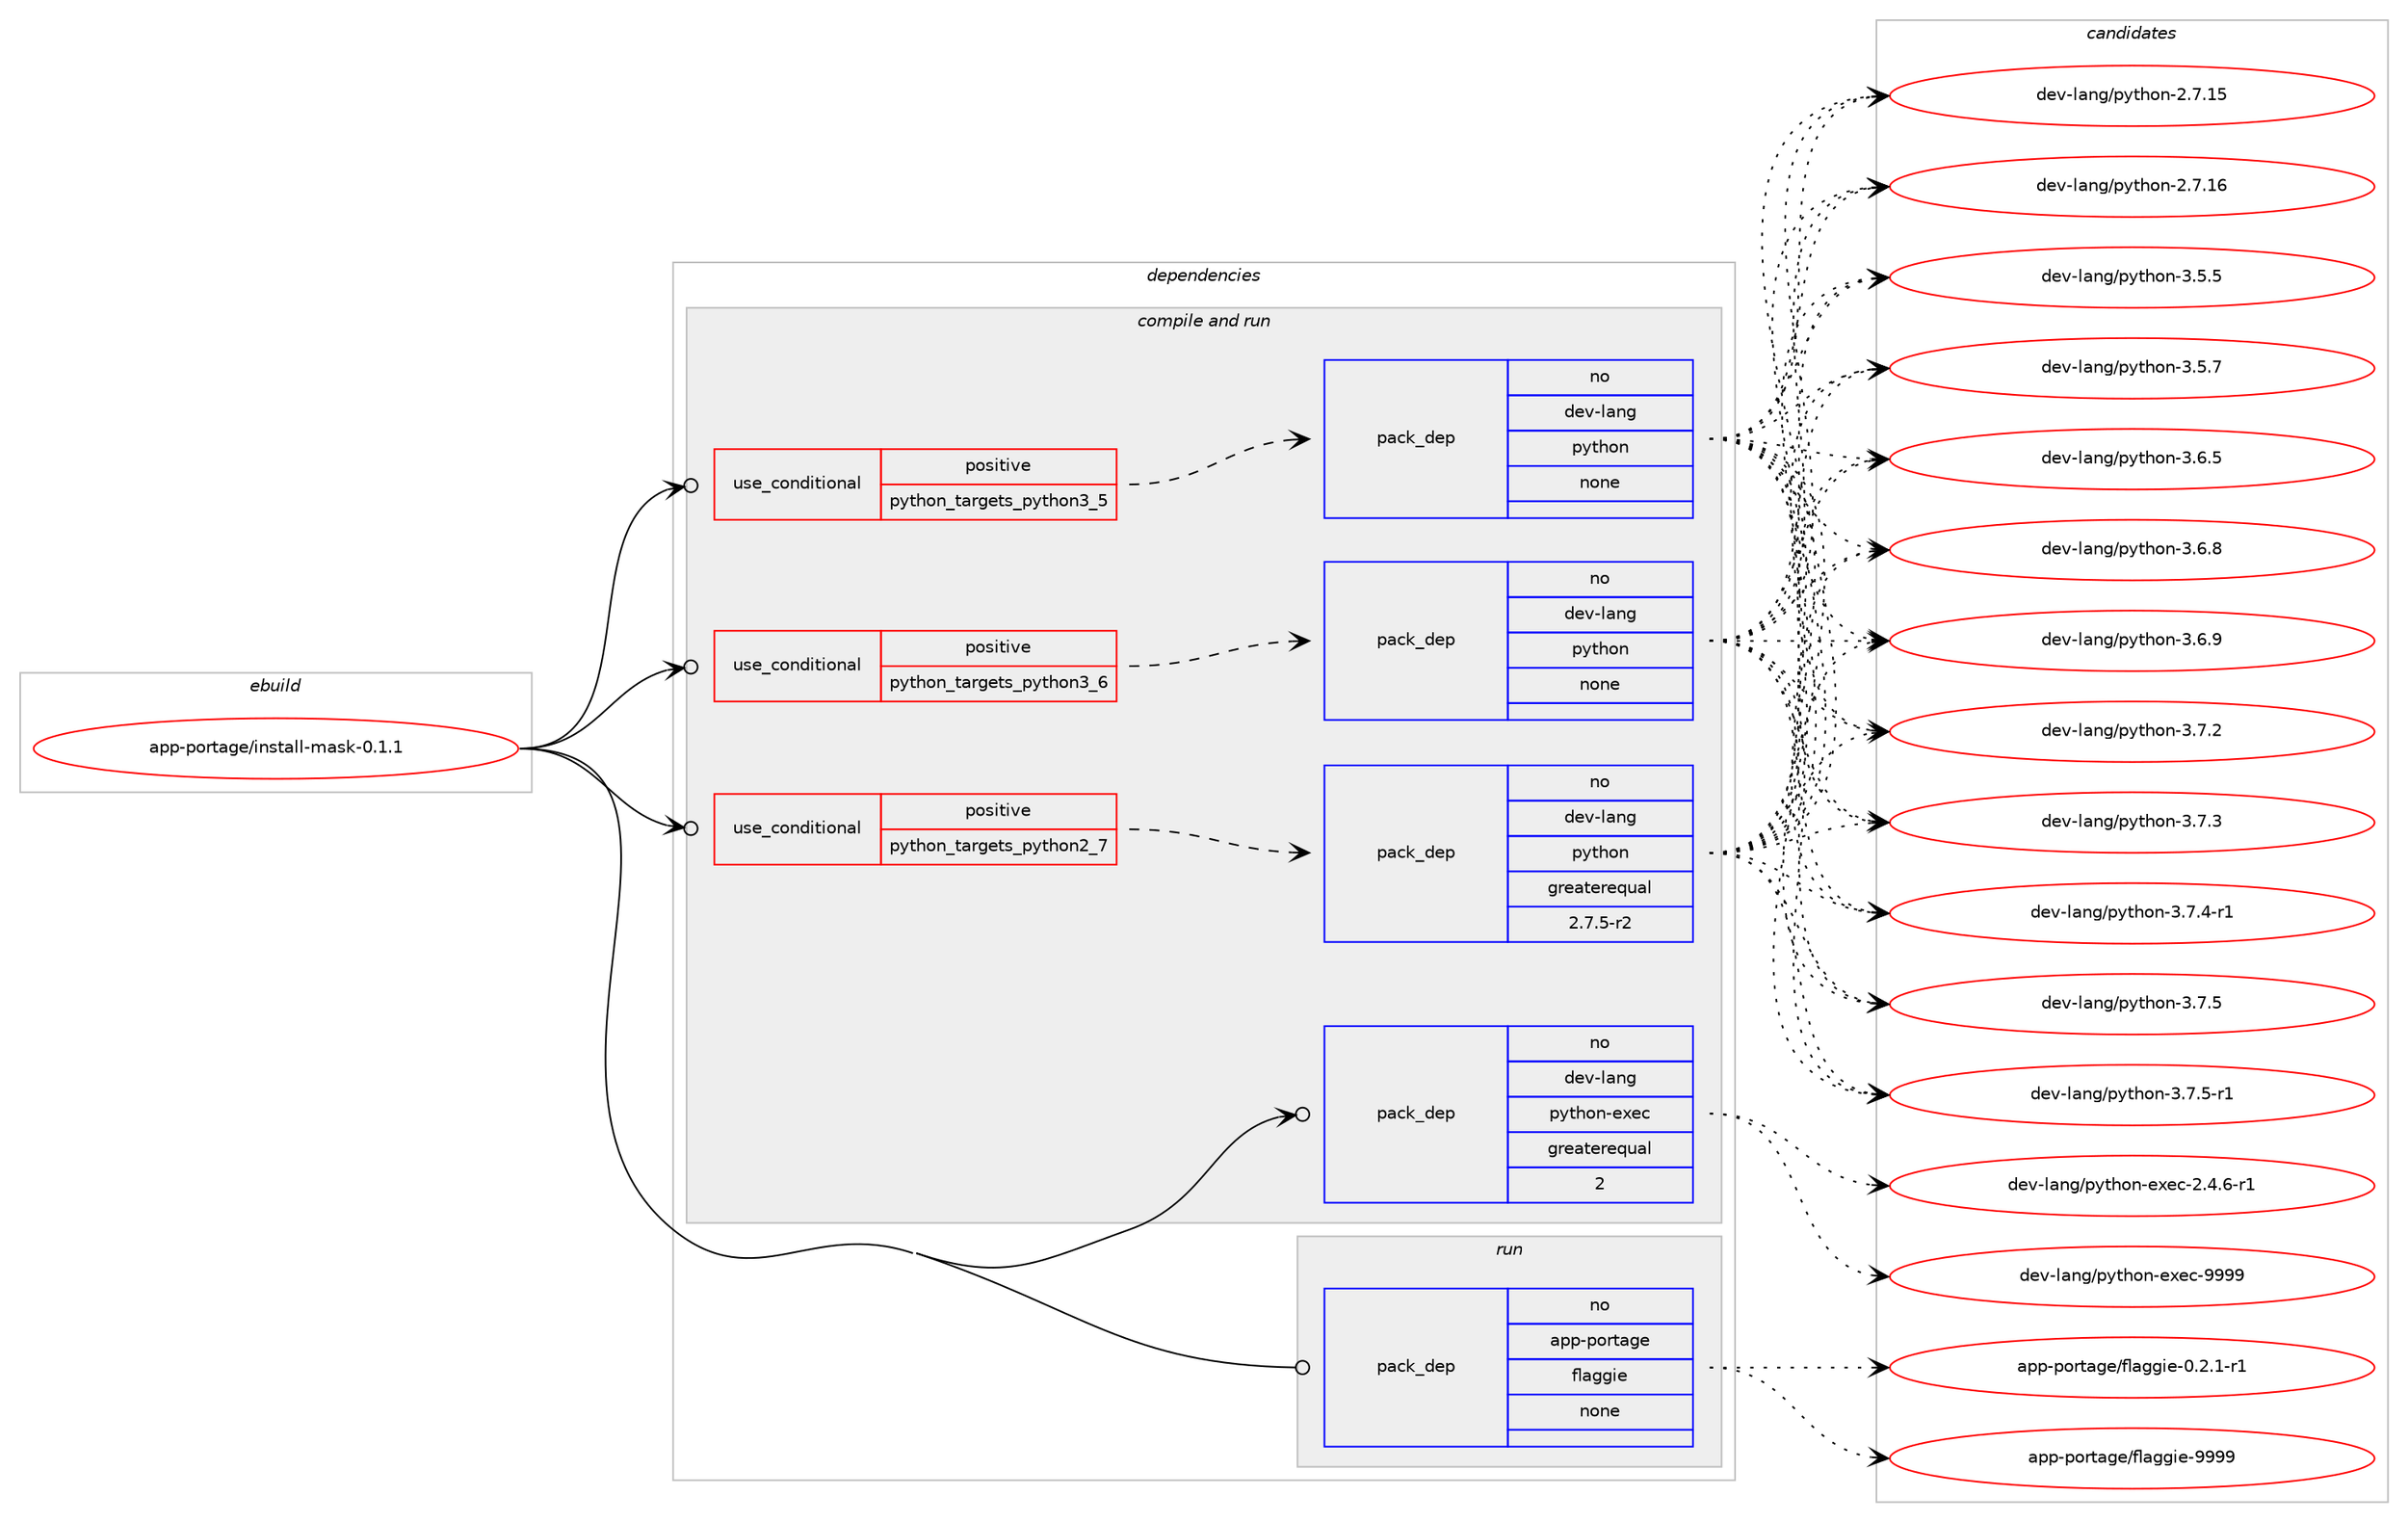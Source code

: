 digraph prolog {

# *************
# Graph options
# *************

newrank=true;
concentrate=true;
compound=true;
graph [rankdir=LR,fontname=Helvetica,fontsize=10,ranksep=1.5];#, ranksep=2.5, nodesep=0.2];
edge  [arrowhead=vee];
node  [fontname=Helvetica,fontsize=10];

# **********
# The ebuild
# **********

subgraph cluster_leftcol {
color=gray;
rank=same;
label=<<i>ebuild</i>>;
id [label="app-portage/install-mask-0.1.1", color=red, width=4, href="../app-portage/install-mask-0.1.1.svg"];
}

# ****************
# The dependencies
# ****************

subgraph cluster_midcol {
color=gray;
label=<<i>dependencies</i>>;
subgraph cluster_compile {
fillcolor="#eeeeee";
style=filled;
label=<<i>compile</i>>;
}
subgraph cluster_compileandrun {
fillcolor="#eeeeee";
style=filled;
label=<<i>compile and run</i>>;
subgraph cond120738 {
dependency506055 [label=<<TABLE BORDER="0" CELLBORDER="1" CELLSPACING="0" CELLPADDING="4"><TR><TD ROWSPAN="3" CELLPADDING="10">use_conditional</TD></TR><TR><TD>positive</TD></TR><TR><TD>python_targets_python2_7</TD></TR></TABLE>>, shape=none, color=red];
subgraph pack376181 {
dependency506056 [label=<<TABLE BORDER="0" CELLBORDER="1" CELLSPACING="0" CELLPADDING="4" WIDTH="220"><TR><TD ROWSPAN="6" CELLPADDING="30">pack_dep</TD></TR><TR><TD WIDTH="110">no</TD></TR><TR><TD>dev-lang</TD></TR><TR><TD>python</TD></TR><TR><TD>greaterequal</TD></TR><TR><TD>2.7.5-r2</TD></TR></TABLE>>, shape=none, color=blue];
}
dependency506055:e -> dependency506056:w [weight=20,style="dashed",arrowhead="vee"];
}
id:e -> dependency506055:w [weight=20,style="solid",arrowhead="odotvee"];
subgraph cond120739 {
dependency506057 [label=<<TABLE BORDER="0" CELLBORDER="1" CELLSPACING="0" CELLPADDING="4"><TR><TD ROWSPAN="3" CELLPADDING="10">use_conditional</TD></TR><TR><TD>positive</TD></TR><TR><TD>python_targets_python3_5</TD></TR></TABLE>>, shape=none, color=red];
subgraph pack376182 {
dependency506058 [label=<<TABLE BORDER="0" CELLBORDER="1" CELLSPACING="0" CELLPADDING="4" WIDTH="220"><TR><TD ROWSPAN="6" CELLPADDING="30">pack_dep</TD></TR><TR><TD WIDTH="110">no</TD></TR><TR><TD>dev-lang</TD></TR><TR><TD>python</TD></TR><TR><TD>none</TD></TR><TR><TD></TD></TR></TABLE>>, shape=none, color=blue];
}
dependency506057:e -> dependency506058:w [weight=20,style="dashed",arrowhead="vee"];
}
id:e -> dependency506057:w [weight=20,style="solid",arrowhead="odotvee"];
subgraph cond120740 {
dependency506059 [label=<<TABLE BORDER="0" CELLBORDER="1" CELLSPACING="0" CELLPADDING="4"><TR><TD ROWSPAN="3" CELLPADDING="10">use_conditional</TD></TR><TR><TD>positive</TD></TR><TR><TD>python_targets_python3_6</TD></TR></TABLE>>, shape=none, color=red];
subgraph pack376183 {
dependency506060 [label=<<TABLE BORDER="0" CELLBORDER="1" CELLSPACING="0" CELLPADDING="4" WIDTH="220"><TR><TD ROWSPAN="6" CELLPADDING="30">pack_dep</TD></TR><TR><TD WIDTH="110">no</TD></TR><TR><TD>dev-lang</TD></TR><TR><TD>python</TD></TR><TR><TD>none</TD></TR><TR><TD></TD></TR></TABLE>>, shape=none, color=blue];
}
dependency506059:e -> dependency506060:w [weight=20,style="dashed",arrowhead="vee"];
}
id:e -> dependency506059:w [weight=20,style="solid",arrowhead="odotvee"];
subgraph pack376184 {
dependency506061 [label=<<TABLE BORDER="0" CELLBORDER="1" CELLSPACING="0" CELLPADDING="4" WIDTH="220"><TR><TD ROWSPAN="6" CELLPADDING="30">pack_dep</TD></TR><TR><TD WIDTH="110">no</TD></TR><TR><TD>dev-lang</TD></TR><TR><TD>python-exec</TD></TR><TR><TD>greaterequal</TD></TR><TR><TD>2</TD></TR></TABLE>>, shape=none, color=blue];
}
id:e -> dependency506061:w [weight=20,style="solid",arrowhead="odotvee"];
}
subgraph cluster_run {
fillcolor="#eeeeee";
style=filled;
label=<<i>run</i>>;
subgraph pack376185 {
dependency506062 [label=<<TABLE BORDER="0" CELLBORDER="1" CELLSPACING="0" CELLPADDING="4" WIDTH="220"><TR><TD ROWSPAN="6" CELLPADDING="30">pack_dep</TD></TR><TR><TD WIDTH="110">no</TD></TR><TR><TD>app-portage</TD></TR><TR><TD>flaggie</TD></TR><TR><TD>none</TD></TR><TR><TD></TD></TR></TABLE>>, shape=none, color=blue];
}
id:e -> dependency506062:w [weight=20,style="solid",arrowhead="odot"];
}
}

# **************
# The candidates
# **************

subgraph cluster_choices {
rank=same;
color=gray;
label=<<i>candidates</i>>;

subgraph choice376181 {
color=black;
nodesep=1;
choice10010111845108971101034711212111610411111045504655464953 [label="dev-lang/python-2.7.15", color=red, width=4,href="../dev-lang/python-2.7.15.svg"];
choice10010111845108971101034711212111610411111045504655464954 [label="dev-lang/python-2.7.16", color=red, width=4,href="../dev-lang/python-2.7.16.svg"];
choice100101118451089711010347112121116104111110455146534653 [label="dev-lang/python-3.5.5", color=red, width=4,href="../dev-lang/python-3.5.5.svg"];
choice100101118451089711010347112121116104111110455146534655 [label="dev-lang/python-3.5.7", color=red, width=4,href="../dev-lang/python-3.5.7.svg"];
choice100101118451089711010347112121116104111110455146544653 [label="dev-lang/python-3.6.5", color=red, width=4,href="../dev-lang/python-3.6.5.svg"];
choice100101118451089711010347112121116104111110455146544656 [label="dev-lang/python-3.6.8", color=red, width=4,href="../dev-lang/python-3.6.8.svg"];
choice100101118451089711010347112121116104111110455146544657 [label="dev-lang/python-3.6.9", color=red, width=4,href="../dev-lang/python-3.6.9.svg"];
choice100101118451089711010347112121116104111110455146554650 [label="dev-lang/python-3.7.2", color=red, width=4,href="../dev-lang/python-3.7.2.svg"];
choice100101118451089711010347112121116104111110455146554651 [label="dev-lang/python-3.7.3", color=red, width=4,href="../dev-lang/python-3.7.3.svg"];
choice1001011184510897110103471121211161041111104551465546524511449 [label="dev-lang/python-3.7.4-r1", color=red, width=4,href="../dev-lang/python-3.7.4-r1.svg"];
choice100101118451089711010347112121116104111110455146554653 [label="dev-lang/python-3.7.5", color=red, width=4,href="../dev-lang/python-3.7.5.svg"];
choice1001011184510897110103471121211161041111104551465546534511449 [label="dev-lang/python-3.7.5-r1", color=red, width=4,href="../dev-lang/python-3.7.5-r1.svg"];
dependency506056:e -> choice10010111845108971101034711212111610411111045504655464953:w [style=dotted,weight="100"];
dependency506056:e -> choice10010111845108971101034711212111610411111045504655464954:w [style=dotted,weight="100"];
dependency506056:e -> choice100101118451089711010347112121116104111110455146534653:w [style=dotted,weight="100"];
dependency506056:e -> choice100101118451089711010347112121116104111110455146534655:w [style=dotted,weight="100"];
dependency506056:e -> choice100101118451089711010347112121116104111110455146544653:w [style=dotted,weight="100"];
dependency506056:e -> choice100101118451089711010347112121116104111110455146544656:w [style=dotted,weight="100"];
dependency506056:e -> choice100101118451089711010347112121116104111110455146544657:w [style=dotted,weight="100"];
dependency506056:e -> choice100101118451089711010347112121116104111110455146554650:w [style=dotted,weight="100"];
dependency506056:e -> choice100101118451089711010347112121116104111110455146554651:w [style=dotted,weight="100"];
dependency506056:e -> choice1001011184510897110103471121211161041111104551465546524511449:w [style=dotted,weight="100"];
dependency506056:e -> choice100101118451089711010347112121116104111110455146554653:w [style=dotted,weight="100"];
dependency506056:e -> choice1001011184510897110103471121211161041111104551465546534511449:w [style=dotted,weight="100"];
}
subgraph choice376182 {
color=black;
nodesep=1;
choice10010111845108971101034711212111610411111045504655464953 [label="dev-lang/python-2.7.15", color=red, width=4,href="../dev-lang/python-2.7.15.svg"];
choice10010111845108971101034711212111610411111045504655464954 [label="dev-lang/python-2.7.16", color=red, width=4,href="../dev-lang/python-2.7.16.svg"];
choice100101118451089711010347112121116104111110455146534653 [label="dev-lang/python-3.5.5", color=red, width=4,href="../dev-lang/python-3.5.5.svg"];
choice100101118451089711010347112121116104111110455146534655 [label="dev-lang/python-3.5.7", color=red, width=4,href="../dev-lang/python-3.5.7.svg"];
choice100101118451089711010347112121116104111110455146544653 [label="dev-lang/python-3.6.5", color=red, width=4,href="../dev-lang/python-3.6.5.svg"];
choice100101118451089711010347112121116104111110455146544656 [label="dev-lang/python-3.6.8", color=red, width=4,href="../dev-lang/python-3.6.8.svg"];
choice100101118451089711010347112121116104111110455146544657 [label="dev-lang/python-3.6.9", color=red, width=4,href="../dev-lang/python-3.6.9.svg"];
choice100101118451089711010347112121116104111110455146554650 [label="dev-lang/python-3.7.2", color=red, width=4,href="../dev-lang/python-3.7.2.svg"];
choice100101118451089711010347112121116104111110455146554651 [label="dev-lang/python-3.7.3", color=red, width=4,href="../dev-lang/python-3.7.3.svg"];
choice1001011184510897110103471121211161041111104551465546524511449 [label="dev-lang/python-3.7.4-r1", color=red, width=4,href="../dev-lang/python-3.7.4-r1.svg"];
choice100101118451089711010347112121116104111110455146554653 [label="dev-lang/python-3.7.5", color=red, width=4,href="../dev-lang/python-3.7.5.svg"];
choice1001011184510897110103471121211161041111104551465546534511449 [label="dev-lang/python-3.7.5-r1", color=red, width=4,href="../dev-lang/python-3.7.5-r1.svg"];
dependency506058:e -> choice10010111845108971101034711212111610411111045504655464953:w [style=dotted,weight="100"];
dependency506058:e -> choice10010111845108971101034711212111610411111045504655464954:w [style=dotted,weight="100"];
dependency506058:e -> choice100101118451089711010347112121116104111110455146534653:w [style=dotted,weight="100"];
dependency506058:e -> choice100101118451089711010347112121116104111110455146534655:w [style=dotted,weight="100"];
dependency506058:e -> choice100101118451089711010347112121116104111110455146544653:w [style=dotted,weight="100"];
dependency506058:e -> choice100101118451089711010347112121116104111110455146544656:w [style=dotted,weight="100"];
dependency506058:e -> choice100101118451089711010347112121116104111110455146544657:w [style=dotted,weight="100"];
dependency506058:e -> choice100101118451089711010347112121116104111110455146554650:w [style=dotted,weight="100"];
dependency506058:e -> choice100101118451089711010347112121116104111110455146554651:w [style=dotted,weight="100"];
dependency506058:e -> choice1001011184510897110103471121211161041111104551465546524511449:w [style=dotted,weight="100"];
dependency506058:e -> choice100101118451089711010347112121116104111110455146554653:w [style=dotted,weight="100"];
dependency506058:e -> choice1001011184510897110103471121211161041111104551465546534511449:w [style=dotted,weight="100"];
}
subgraph choice376183 {
color=black;
nodesep=1;
choice10010111845108971101034711212111610411111045504655464953 [label="dev-lang/python-2.7.15", color=red, width=4,href="../dev-lang/python-2.7.15.svg"];
choice10010111845108971101034711212111610411111045504655464954 [label="dev-lang/python-2.7.16", color=red, width=4,href="../dev-lang/python-2.7.16.svg"];
choice100101118451089711010347112121116104111110455146534653 [label="dev-lang/python-3.5.5", color=red, width=4,href="../dev-lang/python-3.5.5.svg"];
choice100101118451089711010347112121116104111110455146534655 [label="dev-lang/python-3.5.7", color=red, width=4,href="../dev-lang/python-3.5.7.svg"];
choice100101118451089711010347112121116104111110455146544653 [label="dev-lang/python-3.6.5", color=red, width=4,href="../dev-lang/python-3.6.5.svg"];
choice100101118451089711010347112121116104111110455146544656 [label="dev-lang/python-3.6.8", color=red, width=4,href="../dev-lang/python-3.6.8.svg"];
choice100101118451089711010347112121116104111110455146544657 [label="dev-lang/python-3.6.9", color=red, width=4,href="../dev-lang/python-3.6.9.svg"];
choice100101118451089711010347112121116104111110455146554650 [label="dev-lang/python-3.7.2", color=red, width=4,href="../dev-lang/python-3.7.2.svg"];
choice100101118451089711010347112121116104111110455146554651 [label="dev-lang/python-3.7.3", color=red, width=4,href="../dev-lang/python-3.7.3.svg"];
choice1001011184510897110103471121211161041111104551465546524511449 [label="dev-lang/python-3.7.4-r1", color=red, width=4,href="../dev-lang/python-3.7.4-r1.svg"];
choice100101118451089711010347112121116104111110455146554653 [label="dev-lang/python-3.7.5", color=red, width=4,href="../dev-lang/python-3.7.5.svg"];
choice1001011184510897110103471121211161041111104551465546534511449 [label="dev-lang/python-3.7.5-r1", color=red, width=4,href="../dev-lang/python-3.7.5-r1.svg"];
dependency506060:e -> choice10010111845108971101034711212111610411111045504655464953:w [style=dotted,weight="100"];
dependency506060:e -> choice10010111845108971101034711212111610411111045504655464954:w [style=dotted,weight="100"];
dependency506060:e -> choice100101118451089711010347112121116104111110455146534653:w [style=dotted,weight="100"];
dependency506060:e -> choice100101118451089711010347112121116104111110455146534655:w [style=dotted,weight="100"];
dependency506060:e -> choice100101118451089711010347112121116104111110455146544653:w [style=dotted,weight="100"];
dependency506060:e -> choice100101118451089711010347112121116104111110455146544656:w [style=dotted,weight="100"];
dependency506060:e -> choice100101118451089711010347112121116104111110455146544657:w [style=dotted,weight="100"];
dependency506060:e -> choice100101118451089711010347112121116104111110455146554650:w [style=dotted,weight="100"];
dependency506060:e -> choice100101118451089711010347112121116104111110455146554651:w [style=dotted,weight="100"];
dependency506060:e -> choice1001011184510897110103471121211161041111104551465546524511449:w [style=dotted,weight="100"];
dependency506060:e -> choice100101118451089711010347112121116104111110455146554653:w [style=dotted,weight="100"];
dependency506060:e -> choice1001011184510897110103471121211161041111104551465546534511449:w [style=dotted,weight="100"];
}
subgraph choice376184 {
color=black;
nodesep=1;
choice10010111845108971101034711212111610411111045101120101994550465246544511449 [label="dev-lang/python-exec-2.4.6-r1", color=red, width=4,href="../dev-lang/python-exec-2.4.6-r1.svg"];
choice10010111845108971101034711212111610411111045101120101994557575757 [label="dev-lang/python-exec-9999", color=red, width=4,href="../dev-lang/python-exec-9999.svg"];
dependency506061:e -> choice10010111845108971101034711212111610411111045101120101994550465246544511449:w [style=dotted,weight="100"];
dependency506061:e -> choice10010111845108971101034711212111610411111045101120101994557575757:w [style=dotted,weight="100"];
}
subgraph choice376185 {
color=black;
nodesep=1;
choice97112112451121111141169710310147102108971031031051014548465046494511449 [label="app-portage/flaggie-0.2.1-r1", color=red, width=4,href="../app-portage/flaggie-0.2.1-r1.svg"];
choice97112112451121111141169710310147102108971031031051014557575757 [label="app-portage/flaggie-9999", color=red, width=4,href="../app-portage/flaggie-9999.svg"];
dependency506062:e -> choice97112112451121111141169710310147102108971031031051014548465046494511449:w [style=dotted,weight="100"];
dependency506062:e -> choice97112112451121111141169710310147102108971031031051014557575757:w [style=dotted,weight="100"];
}
}

}
